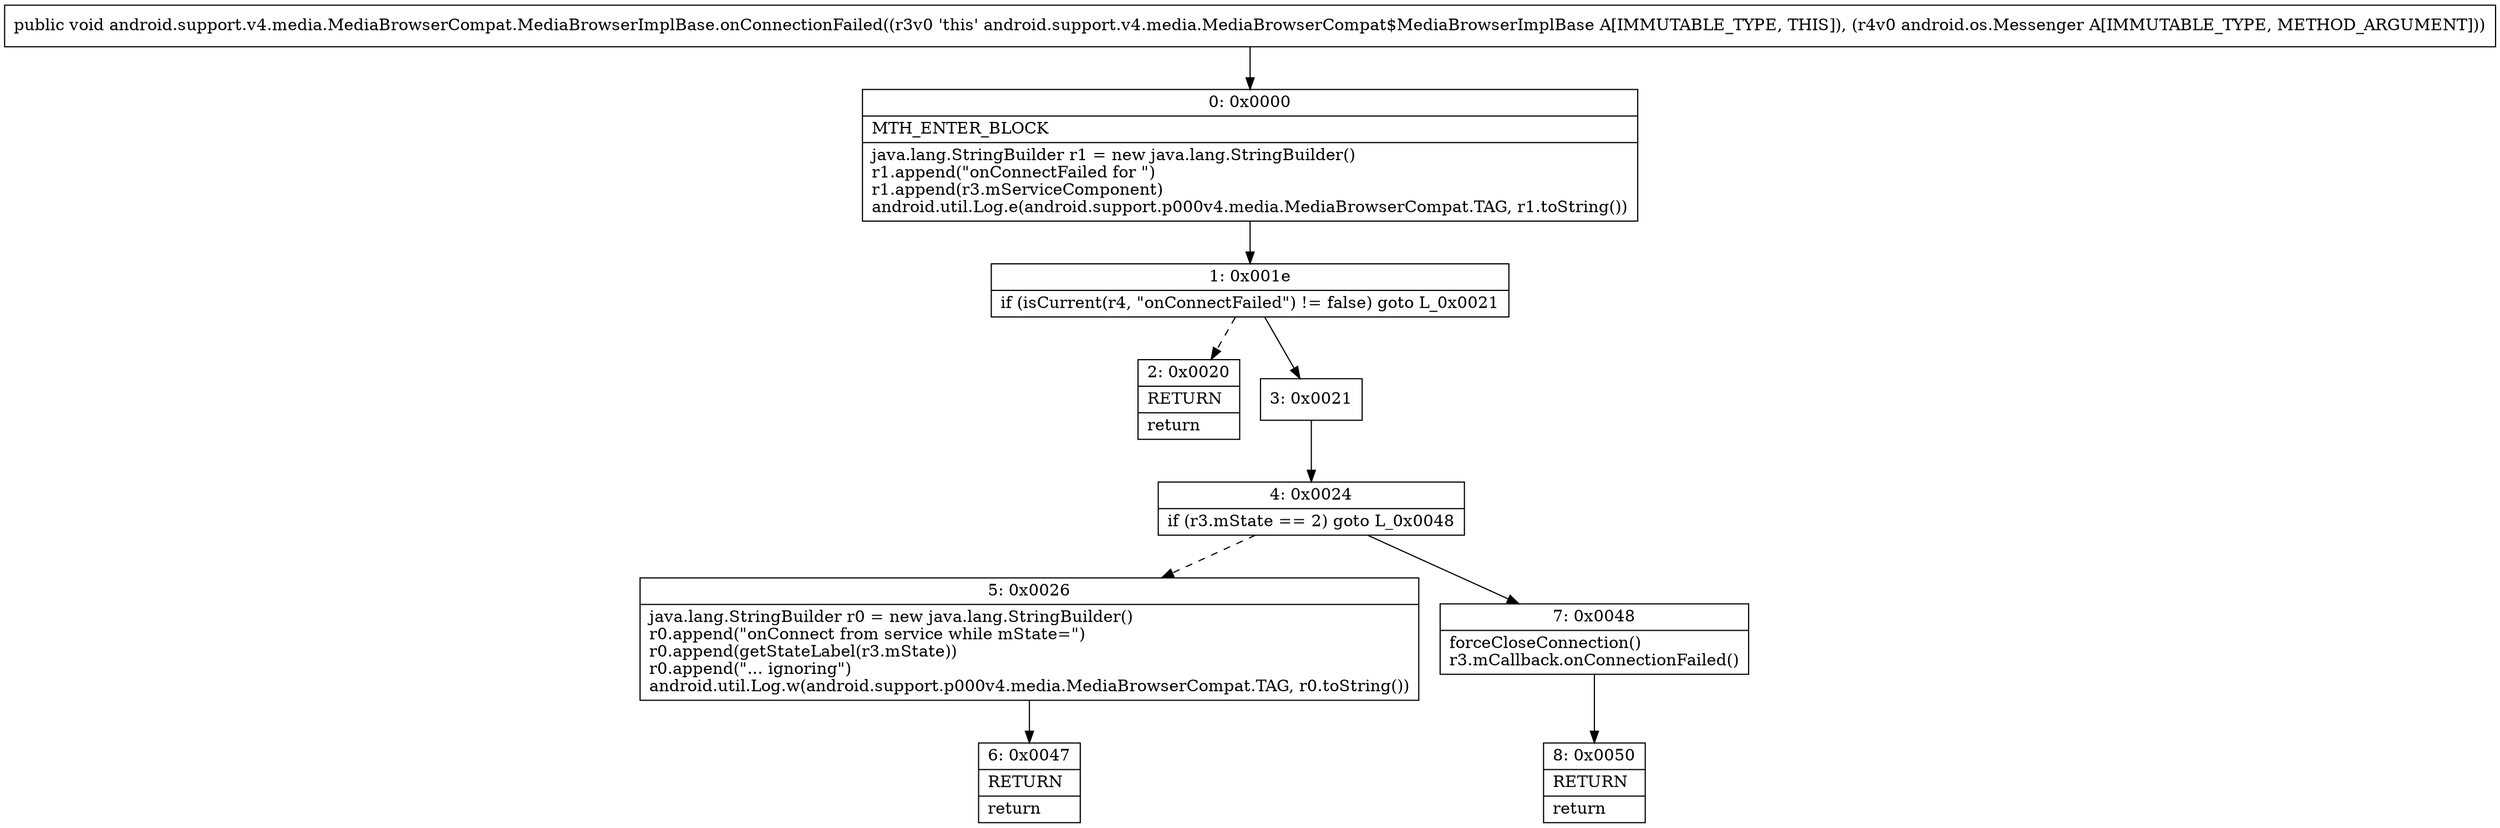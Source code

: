 digraph "CFG forandroid.support.v4.media.MediaBrowserCompat.MediaBrowserImplBase.onConnectionFailed(Landroid\/os\/Messenger;)V" {
Node_0 [shape=record,label="{0\:\ 0x0000|MTH_ENTER_BLOCK\l|java.lang.StringBuilder r1 = new java.lang.StringBuilder()\lr1.append(\"onConnectFailed for \")\lr1.append(r3.mServiceComponent)\landroid.util.Log.e(android.support.p000v4.media.MediaBrowserCompat.TAG, r1.toString())\l}"];
Node_1 [shape=record,label="{1\:\ 0x001e|if (isCurrent(r4, \"onConnectFailed\") != false) goto L_0x0021\l}"];
Node_2 [shape=record,label="{2\:\ 0x0020|RETURN\l|return\l}"];
Node_3 [shape=record,label="{3\:\ 0x0021}"];
Node_4 [shape=record,label="{4\:\ 0x0024|if (r3.mState == 2) goto L_0x0048\l}"];
Node_5 [shape=record,label="{5\:\ 0x0026|java.lang.StringBuilder r0 = new java.lang.StringBuilder()\lr0.append(\"onConnect from service while mState=\")\lr0.append(getStateLabel(r3.mState))\lr0.append(\"... ignoring\")\landroid.util.Log.w(android.support.p000v4.media.MediaBrowserCompat.TAG, r0.toString())\l}"];
Node_6 [shape=record,label="{6\:\ 0x0047|RETURN\l|return\l}"];
Node_7 [shape=record,label="{7\:\ 0x0048|forceCloseConnection()\lr3.mCallback.onConnectionFailed()\l}"];
Node_8 [shape=record,label="{8\:\ 0x0050|RETURN\l|return\l}"];
MethodNode[shape=record,label="{public void android.support.v4.media.MediaBrowserCompat.MediaBrowserImplBase.onConnectionFailed((r3v0 'this' android.support.v4.media.MediaBrowserCompat$MediaBrowserImplBase A[IMMUTABLE_TYPE, THIS]), (r4v0 android.os.Messenger A[IMMUTABLE_TYPE, METHOD_ARGUMENT])) }"];
MethodNode -> Node_0;
Node_0 -> Node_1;
Node_1 -> Node_2[style=dashed];
Node_1 -> Node_3;
Node_3 -> Node_4;
Node_4 -> Node_5[style=dashed];
Node_4 -> Node_7;
Node_5 -> Node_6;
Node_7 -> Node_8;
}

